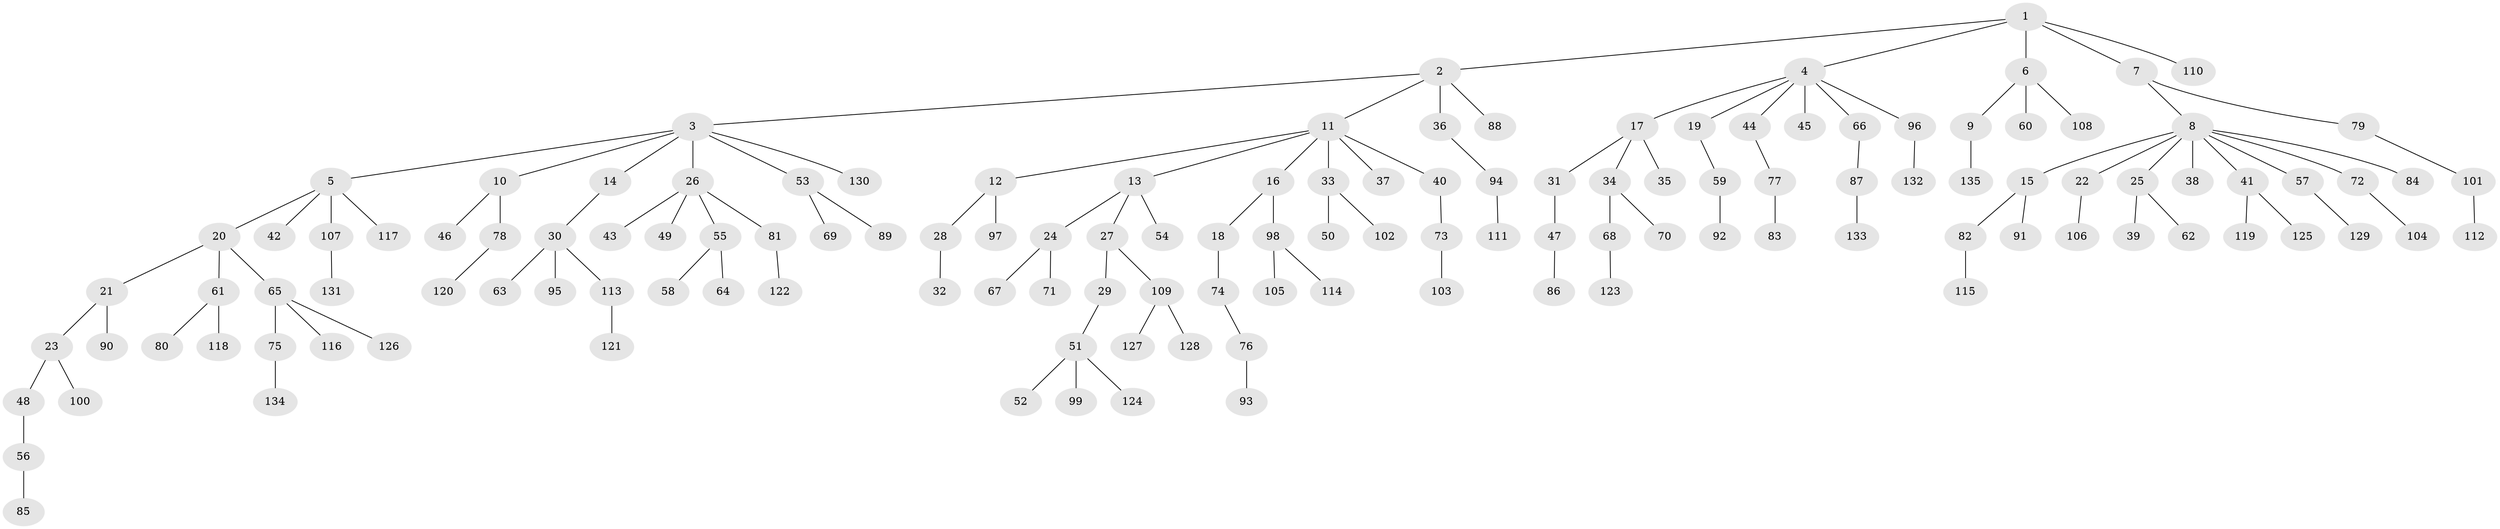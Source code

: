 // coarse degree distribution, {8: 0.037037037037037035, 5: 0.018518518518518517, 7: 0.018518518518518517, 3: 0.05555555555555555, 6: 0.018518518518518517, 2: 0.16666666666666666, 9: 0.018518518518518517, 1: 0.6666666666666666}
// Generated by graph-tools (version 1.1) at 2025/19/03/04/25 18:19:15]
// undirected, 135 vertices, 134 edges
graph export_dot {
graph [start="1"]
  node [color=gray90,style=filled];
  1;
  2;
  3;
  4;
  5;
  6;
  7;
  8;
  9;
  10;
  11;
  12;
  13;
  14;
  15;
  16;
  17;
  18;
  19;
  20;
  21;
  22;
  23;
  24;
  25;
  26;
  27;
  28;
  29;
  30;
  31;
  32;
  33;
  34;
  35;
  36;
  37;
  38;
  39;
  40;
  41;
  42;
  43;
  44;
  45;
  46;
  47;
  48;
  49;
  50;
  51;
  52;
  53;
  54;
  55;
  56;
  57;
  58;
  59;
  60;
  61;
  62;
  63;
  64;
  65;
  66;
  67;
  68;
  69;
  70;
  71;
  72;
  73;
  74;
  75;
  76;
  77;
  78;
  79;
  80;
  81;
  82;
  83;
  84;
  85;
  86;
  87;
  88;
  89;
  90;
  91;
  92;
  93;
  94;
  95;
  96;
  97;
  98;
  99;
  100;
  101;
  102;
  103;
  104;
  105;
  106;
  107;
  108;
  109;
  110;
  111;
  112;
  113;
  114;
  115;
  116;
  117;
  118;
  119;
  120;
  121;
  122;
  123;
  124;
  125;
  126;
  127;
  128;
  129;
  130;
  131;
  132;
  133;
  134;
  135;
  1 -- 2;
  1 -- 4;
  1 -- 6;
  1 -- 7;
  1 -- 110;
  2 -- 3;
  2 -- 11;
  2 -- 36;
  2 -- 88;
  3 -- 5;
  3 -- 10;
  3 -- 14;
  3 -- 26;
  3 -- 53;
  3 -- 130;
  4 -- 17;
  4 -- 19;
  4 -- 44;
  4 -- 45;
  4 -- 66;
  4 -- 96;
  5 -- 20;
  5 -- 42;
  5 -- 107;
  5 -- 117;
  6 -- 9;
  6 -- 60;
  6 -- 108;
  7 -- 8;
  7 -- 79;
  8 -- 15;
  8 -- 22;
  8 -- 25;
  8 -- 38;
  8 -- 41;
  8 -- 57;
  8 -- 72;
  8 -- 84;
  9 -- 135;
  10 -- 46;
  10 -- 78;
  11 -- 12;
  11 -- 13;
  11 -- 16;
  11 -- 33;
  11 -- 37;
  11 -- 40;
  12 -- 28;
  12 -- 97;
  13 -- 24;
  13 -- 27;
  13 -- 54;
  14 -- 30;
  15 -- 82;
  15 -- 91;
  16 -- 18;
  16 -- 98;
  17 -- 31;
  17 -- 34;
  17 -- 35;
  18 -- 74;
  19 -- 59;
  20 -- 21;
  20 -- 61;
  20 -- 65;
  21 -- 23;
  21 -- 90;
  22 -- 106;
  23 -- 48;
  23 -- 100;
  24 -- 67;
  24 -- 71;
  25 -- 39;
  25 -- 62;
  26 -- 43;
  26 -- 49;
  26 -- 55;
  26 -- 81;
  27 -- 29;
  27 -- 109;
  28 -- 32;
  29 -- 51;
  30 -- 63;
  30 -- 95;
  30 -- 113;
  31 -- 47;
  33 -- 50;
  33 -- 102;
  34 -- 68;
  34 -- 70;
  36 -- 94;
  40 -- 73;
  41 -- 119;
  41 -- 125;
  44 -- 77;
  47 -- 86;
  48 -- 56;
  51 -- 52;
  51 -- 99;
  51 -- 124;
  53 -- 69;
  53 -- 89;
  55 -- 58;
  55 -- 64;
  56 -- 85;
  57 -- 129;
  59 -- 92;
  61 -- 80;
  61 -- 118;
  65 -- 75;
  65 -- 116;
  65 -- 126;
  66 -- 87;
  68 -- 123;
  72 -- 104;
  73 -- 103;
  74 -- 76;
  75 -- 134;
  76 -- 93;
  77 -- 83;
  78 -- 120;
  79 -- 101;
  81 -- 122;
  82 -- 115;
  87 -- 133;
  94 -- 111;
  96 -- 132;
  98 -- 105;
  98 -- 114;
  101 -- 112;
  107 -- 131;
  109 -- 127;
  109 -- 128;
  113 -- 121;
}

